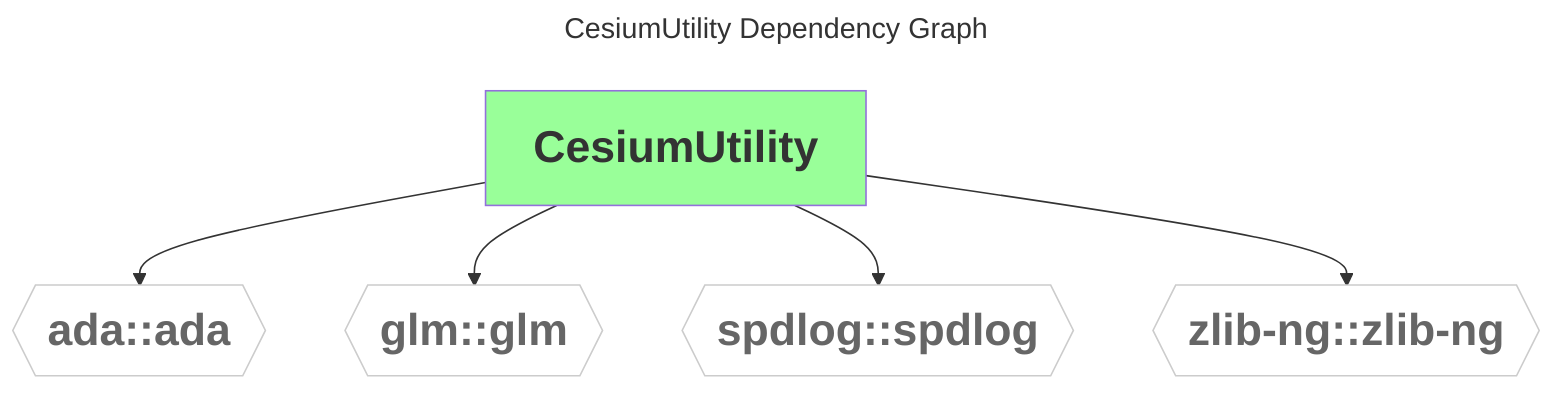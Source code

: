 ---
comment: This file was generated by dep-graph-gen. DO NOT EDIT THIS FILE!

title: CesiumUtility Dependency Graph
---
graph TD
  classDef dependencyNode fill:#fff,stroke:#ccc,color:#666,font-weight:bold,font-size:28px
  classDef libraryNode fill:#9f9,font-weight:bold,font-size:28px
  CesiumUtility[CesiumUtility] --> ada_ada{{ada::ada}}
  CesiumUtility[CesiumUtility] --> glm_glm{{glm::glm}}
  CesiumUtility[CesiumUtility] --> spdlog_spdlog{{spdlog::spdlog}}
  CesiumUtility[CesiumUtility] --> zlib-ng_zlib-ng{{zlib-ng::zlib-ng}}
  class ada_ada,glm_glm,spdlog_spdlog,zlib-ng_zlib-ng dependencyNode
  class CesiumUtility libraryNode